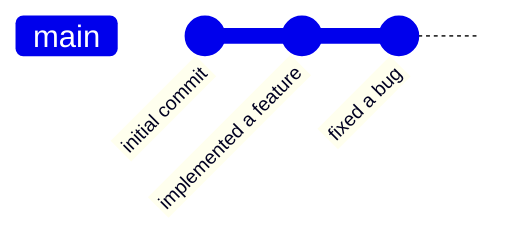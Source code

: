 gitGraph
    commit id: "initial commit"
    commit id: "implemented a feature"
    commit id: "fixed a bug"